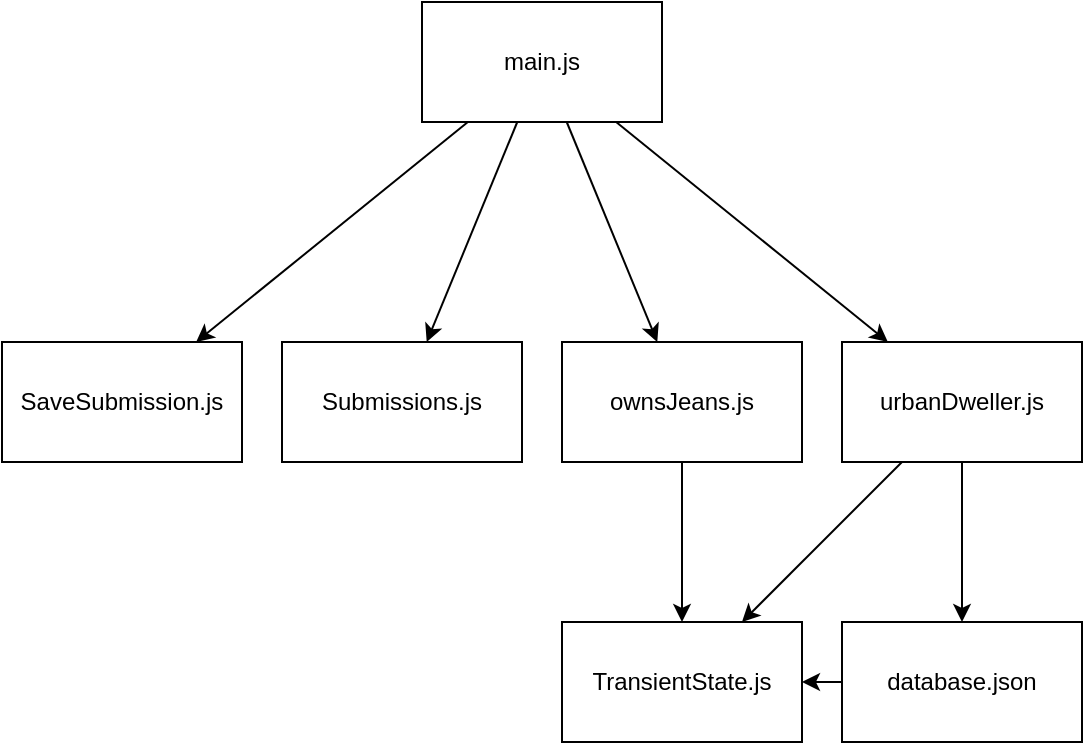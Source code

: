<mxfile>
    <diagram id="mA9edfdwBh0v1hzCc889" name="Page-1">
        <mxGraphModel dx="700" dy="779" grid="1" gridSize="10" guides="1" tooltips="1" connect="1" arrows="1" fold="1" page="1" pageScale="1" pageWidth="850" pageHeight="1100" math="0" shadow="0">
            <root>
                <mxCell id="0"/>
                <mxCell id="1" parent="0"/>
                <mxCell id="9" value="" style="edgeStyle=none;html=1;" edge="1" parent="1" source="2" target="4">
                    <mxGeometry relative="1" as="geometry"/>
                </mxCell>
                <mxCell id="10" value="" style="edgeStyle=none;html=1;" edge="1" parent="1" source="2" target="3">
                    <mxGeometry relative="1" as="geometry"/>
                </mxCell>
                <mxCell id="11" value="" style="edgeStyle=none;html=1;" edge="1" parent="1" source="2" target="6">
                    <mxGeometry relative="1" as="geometry"/>
                </mxCell>
                <mxCell id="12" value="" style="edgeStyle=none;html=1;" edge="1" parent="1" source="2" target="5">
                    <mxGeometry relative="1" as="geometry"/>
                </mxCell>
                <mxCell id="2" value="main.js" style="rounded=0;whiteSpace=wrap;html=1;" vertex="1" parent="1">
                    <mxGeometry x="300" y="150" width="120" height="60" as="geometry"/>
                </mxCell>
                <mxCell id="3" value="Submissions.js" style="rounded=0;whiteSpace=wrap;html=1;" vertex="1" parent="1">
                    <mxGeometry x="230" y="320" width="120" height="60" as="geometry"/>
                </mxCell>
                <mxCell id="4" value="SaveSubmission.js" style="rounded=0;whiteSpace=wrap;html=1;" vertex="1" parent="1">
                    <mxGeometry x="90" y="320" width="120" height="60" as="geometry"/>
                </mxCell>
                <mxCell id="15" value="" style="edgeStyle=none;html=1;" edge="1" parent="1" source="5" target="7">
                    <mxGeometry relative="1" as="geometry"/>
                </mxCell>
                <mxCell id="17" value="" style="edgeStyle=none;html=1;" edge="1" parent="1" source="5" target="8">
                    <mxGeometry relative="1" as="geometry"/>
                </mxCell>
                <mxCell id="5" value="urbanDweller.js" style="rounded=0;whiteSpace=wrap;html=1;" vertex="1" parent="1">
                    <mxGeometry x="510" y="320" width="120" height="60" as="geometry"/>
                </mxCell>
                <mxCell id="13" value="" style="edgeStyle=none;html=1;" edge="1" parent="1" source="6" target="7">
                    <mxGeometry relative="1" as="geometry"/>
                </mxCell>
                <mxCell id="6" value="ownsJeans.js" style="rounded=0;whiteSpace=wrap;html=1;" vertex="1" parent="1">
                    <mxGeometry x="370" y="320" width="120" height="60" as="geometry"/>
                </mxCell>
                <mxCell id="7" value="TransientState.js" style="rounded=0;whiteSpace=wrap;html=1;" vertex="1" parent="1">
                    <mxGeometry x="370" y="460" width="120" height="60" as="geometry"/>
                </mxCell>
                <mxCell id="16" value="" style="edgeStyle=none;html=1;" edge="1" parent="1" source="8" target="7">
                    <mxGeometry relative="1" as="geometry"/>
                </mxCell>
                <mxCell id="8" value="database.json" style="rounded=0;whiteSpace=wrap;html=1;" vertex="1" parent="1">
                    <mxGeometry x="510" y="460" width="120" height="60" as="geometry"/>
                </mxCell>
            </root>
        </mxGraphModel>
    </diagram>
</mxfile>
